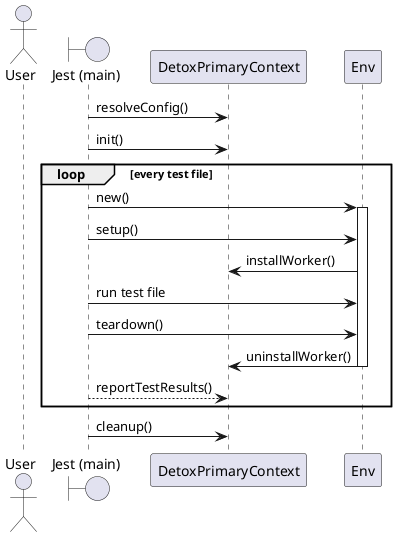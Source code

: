 @startuml

actor User
boundary "Jest (main)" as Jest0
participant "DetoxPrimaryContext" as Pri
Jest0 -> Pri: resolveConfig()
Jest0 -> Pri: init()
loop every test file
  Jest0 -> Env: new()
  activate Env
  Jest0 -> Env: setup()
  Env -> Pri: installWorker()
  Jest0 -> Env: run test file
  Jest0 -> Env: teardown()
  Env -> Pri: uninstallWorker()
  deactivate Env
  Jest0 --> Pri: reportTestResults()
end loop
Jest0 -> Pri: cleanup()
deactivate Pri
deactivate Jest0

@enduml
